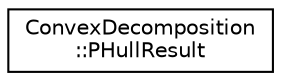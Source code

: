 digraph "Graphical Class Hierarchy"
{
  edge [fontname="Helvetica",fontsize="10",labelfontname="Helvetica",labelfontsize="10"];
  node [fontname="Helvetica",fontsize="10",shape=record];
  rankdir="LR";
  Node1 [label="ConvexDecomposition\l::PHullResult",height=0.2,width=0.4,color="black", fillcolor="white", style="filled",URL="$class_convex_decomposition_1_1_p_hull_result.html"];
}
